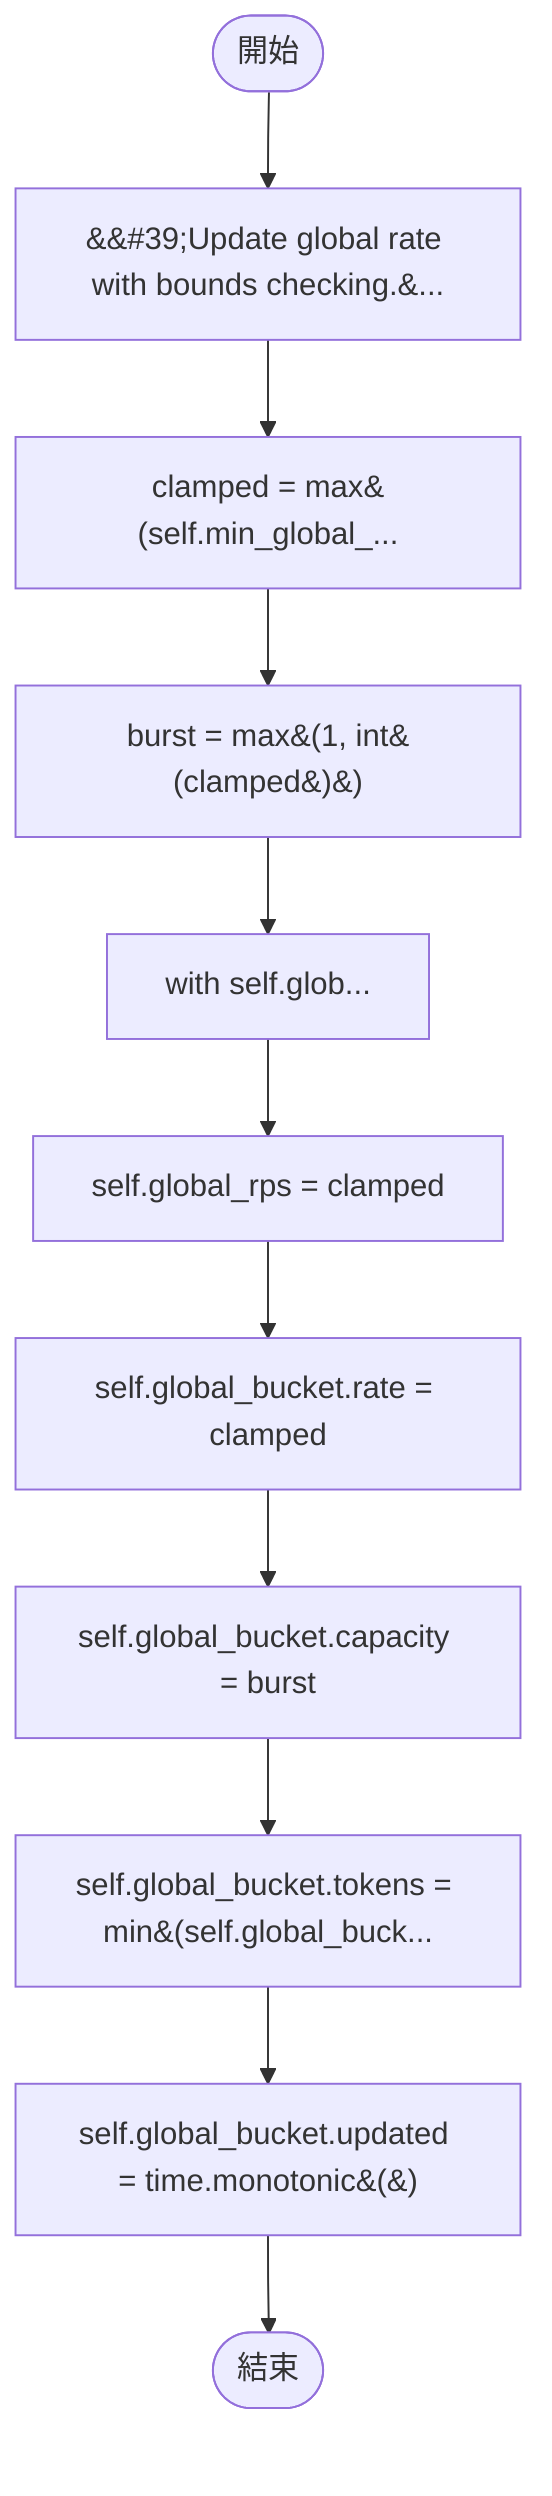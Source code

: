 flowchart TB
    n1([開始])
    n2([結束])
    n3[&amp;&#35;39;Update global rate with bounds checking.&amp...]
    n4[clamped = max&#40;self.min_global_...]
    n5[burst = max&#40;1, int&#40;clamped&#41;&#41;]
    n6[with self.glob...]
    n7[self.global_rps = clamped]
    n8[self.global_bucket.rate = clamped]
    n9[self.global_bucket.capacity = burst]
    n10[self.global_bucket.tokens = min&#40;self.global_buck...]
    n11[self.global_bucket.updated = time.monotonic&#40;&#41;]
    n1 --> n3
    n3 --> n4
    n4 --> n5
    n5 --> n6
    n6 --> n7
    n7 --> n8
    n8 --> n9
    n9 --> n10
    n10 --> n11
    n11 --> n2